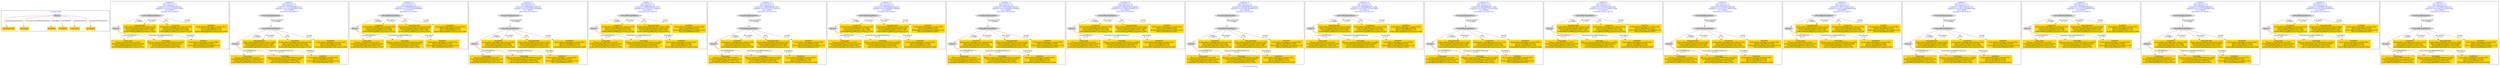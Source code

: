 digraph n0 {
fontcolor="blue"
remincross="true"
label="s11-s-19-artists.json"
subgraph cluster_0 {
label="1-correct model"
n2[style="filled",color="white",fillcolor="lightgray",label="Person1"];
n3[shape="plaintext",style="filled",fillcolor="gold",label="long_biography"];
n4[shape="plaintext",style="filled",fillcolor="gold",label="nationality"];
n5[shape="plaintext",style="filled",fillcolor="gold",label="birthDate"];
n6[shape="plaintext",style="filled",fillcolor="gold",label="deathDate"];
n7[shape="plaintext",style="filled",fillcolor="gold",label="artist_name"];
n8[shape="plaintext",style="filled",fillcolor="gold",label="occupation"];
}
subgraph cluster_1 {
label="candidate 0\nlink coherence:1.0\nnode coherence:1.0\nconfidence:0.5127543030870323\nmapping score:0.6153625454734551\ncost:6.99975\n-precision:0.43-recall:0.5"
n10[style="filled",color="white",fillcolor="lightgray",label="CulturalHeritageObject1"];
n11[style="filled",color="white",fillcolor="lightgray",label="Person1"];
n12[shape="plaintext",style="filled",fillcolor="gold",label="artist_name\n[Person,nameOfThePerson,0.661]\n[CulturalHeritageObject,description,0.185]\n[CulturalHeritageObject,title,0.103]\n[CulturalHeritageObject,provenance,0.051]"];
n13[shape="plaintext",style="filled",fillcolor="gold",label="nationality\n[Person,countryAssociatedWithThePerson,0.893]\n[CulturalHeritageObject,description,0.055]\n[CulturalHeritageObject,title,0.034]\n[Person,biographicalInformation,0.018]"];
n14[shape="plaintext",style="filled",fillcolor="gold",label="long_biography\n[CulturalHeritageObject,description,0.525]\n[Person,biographicalInformation,0.208]\n[CulturalHeritageObject,title,0.198]\n[CulturalHeritageObject,provenance,0.07]"];
n15[shape="plaintext",style="filled",fillcolor="gold",label="occupation\n[CulturalHeritageObject,description,0.433]\n[Person,nameOfThePerson,0.256]\n[CulturalHeritageObject,title,0.188]\n[CulturalHeritageObject,provenance,0.122]"];
n16[shape="plaintext",style="filled",fillcolor="gold",label="birthDate\n[CulturalHeritageObject,created,0.595]\n[Person,dateOfBirth,0.242]\n[CulturalHeritageObject,description,0.112]\n[Person,dateOfDeath,0.051]"];
n17[shape="plaintext",style="filled",fillcolor="gold",label="deathDate\n[CulturalHeritageObject,created,0.567]\n[Person,dateOfBirth,0.214]\n[Person,dateOfDeath,0.175]\n[CulturalHeritageObject,description,0.044]"];
}
subgraph cluster_2 {
label="candidate 1\nlink coherence:1.0\nnode coherence:1.0\nconfidence:0.5127543030870323\nmapping score:0.6153625454734551\ncost:7.99956\n-precision:0.38-recall:0.5"
n19[style="filled",color="white",fillcolor="lightgray",label="CulturalHeritageObject1"];
n20[style="filled",color="white",fillcolor="lightgray",label="Person1"];
n21[style="filled",color="white",fillcolor="lightgray",label="EuropeanaAggregation1"];
n22[shape="plaintext",style="filled",fillcolor="gold",label="artist_name\n[Person,nameOfThePerson,0.661]\n[CulturalHeritageObject,description,0.185]\n[CulturalHeritageObject,title,0.103]\n[CulturalHeritageObject,provenance,0.051]"];
n23[shape="plaintext",style="filled",fillcolor="gold",label="nationality\n[Person,countryAssociatedWithThePerson,0.893]\n[CulturalHeritageObject,description,0.055]\n[CulturalHeritageObject,title,0.034]\n[Person,biographicalInformation,0.018]"];
n24[shape="plaintext",style="filled",fillcolor="gold",label="long_biography\n[CulturalHeritageObject,description,0.525]\n[Person,biographicalInformation,0.208]\n[CulturalHeritageObject,title,0.198]\n[CulturalHeritageObject,provenance,0.07]"];
n25[shape="plaintext",style="filled",fillcolor="gold",label="occupation\n[CulturalHeritageObject,description,0.433]\n[Person,nameOfThePerson,0.256]\n[CulturalHeritageObject,title,0.188]\n[CulturalHeritageObject,provenance,0.122]"];
n26[shape="plaintext",style="filled",fillcolor="gold",label="birthDate\n[CulturalHeritageObject,created,0.595]\n[Person,dateOfBirth,0.242]\n[CulturalHeritageObject,description,0.112]\n[Person,dateOfDeath,0.051]"];
n27[shape="plaintext",style="filled",fillcolor="gold",label="deathDate\n[CulturalHeritageObject,created,0.567]\n[Person,dateOfBirth,0.214]\n[Person,dateOfDeath,0.175]\n[CulturalHeritageObject,description,0.044]"];
}
subgraph cluster_3 {
label="candidate 10\nlink coherence:1.0\nnode coherence:1.0\nconfidence:0.49904546551849555\nmapping score:0.6107929329506095\ncost:6.99975\n-precision:0.43-recall:0.5"
n29[style="filled",color="white",fillcolor="lightgray",label="CulturalHeritageObject1"];
n30[style="filled",color="white",fillcolor="lightgray",label="Person1"];
n31[shape="plaintext",style="filled",fillcolor="gold",label="artist_name\n[Person,nameOfThePerson,0.661]\n[CulturalHeritageObject,description,0.185]\n[CulturalHeritageObject,title,0.103]\n[CulturalHeritageObject,provenance,0.051]"];
n32[shape="plaintext",style="filled",fillcolor="gold",label="nationality\n[Person,countryAssociatedWithThePerson,0.893]\n[CulturalHeritageObject,description,0.055]\n[CulturalHeritageObject,title,0.034]\n[Person,biographicalInformation,0.018]"];
n33[shape="plaintext",style="filled",fillcolor="gold",label="occupation\n[CulturalHeritageObject,description,0.433]\n[Person,nameOfThePerson,0.256]\n[CulturalHeritageObject,title,0.188]\n[CulturalHeritageObject,provenance,0.122]"];
n34[shape="plaintext",style="filled",fillcolor="gold",label="long_biography\n[CulturalHeritageObject,description,0.525]\n[Person,biographicalInformation,0.208]\n[CulturalHeritageObject,title,0.198]\n[CulturalHeritageObject,provenance,0.07]"];
n35[shape="plaintext",style="filled",fillcolor="gold",label="birthDate\n[CulturalHeritageObject,created,0.595]\n[Person,dateOfBirth,0.242]\n[CulturalHeritageObject,description,0.112]\n[Person,dateOfDeath,0.051]"];
n36[shape="plaintext",style="filled",fillcolor="gold",label="deathDate\n[CulturalHeritageObject,created,0.567]\n[Person,dateOfBirth,0.214]\n[Person,dateOfDeath,0.175]\n[CulturalHeritageObject,description,0.044]"];
}
subgraph cluster_4 {
label="candidate 11\nlink coherence:1.0\nnode coherence:1.0\nconfidence:0.49904546551849555\nmapping score:0.6107929329506095\ncost:7.99956\n-precision:0.38-recall:0.5"
n38[style="filled",color="white",fillcolor="lightgray",label="CulturalHeritageObject1"];
n39[style="filled",color="white",fillcolor="lightgray",label="Person1"];
n40[style="filled",color="white",fillcolor="lightgray",label="EuropeanaAggregation1"];
n41[shape="plaintext",style="filled",fillcolor="gold",label="artist_name\n[Person,nameOfThePerson,0.661]\n[CulturalHeritageObject,description,0.185]\n[CulturalHeritageObject,title,0.103]\n[CulturalHeritageObject,provenance,0.051]"];
n42[shape="plaintext",style="filled",fillcolor="gold",label="nationality\n[Person,countryAssociatedWithThePerson,0.893]\n[CulturalHeritageObject,description,0.055]\n[CulturalHeritageObject,title,0.034]\n[Person,biographicalInformation,0.018]"];
n43[shape="plaintext",style="filled",fillcolor="gold",label="occupation\n[CulturalHeritageObject,description,0.433]\n[Person,nameOfThePerson,0.256]\n[CulturalHeritageObject,title,0.188]\n[CulturalHeritageObject,provenance,0.122]"];
n44[shape="plaintext",style="filled",fillcolor="gold",label="long_biography\n[CulturalHeritageObject,description,0.525]\n[Person,biographicalInformation,0.208]\n[CulturalHeritageObject,title,0.198]\n[CulturalHeritageObject,provenance,0.07]"];
n45[shape="plaintext",style="filled",fillcolor="gold",label="birthDate\n[CulturalHeritageObject,created,0.595]\n[Person,dateOfBirth,0.242]\n[CulturalHeritageObject,description,0.112]\n[Person,dateOfDeath,0.051]"];
n46[shape="plaintext",style="filled",fillcolor="gold",label="deathDate\n[CulturalHeritageObject,created,0.567]\n[Person,dateOfBirth,0.214]\n[Person,dateOfDeath,0.175]\n[CulturalHeritageObject,description,0.044]"];
}
subgraph cluster_5 {
label="candidate 12\nlink coherence:1.0\nnode coherence:1.0\nconfidence:0.49890939439179177\nmapping score:0.610747575908375\ncost:6.99975\n-precision:0.29-recall:0.33"
n48[style="filled",color="white",fillcolor="lightgray",label="CulturalHeritageObject1"];
n49[style="filled",color="white",fillcolor="lightgray",label="Person1"];
n50[shape="plaintext",style="filled",fillcolor="gold",label="artist_name\n[Person,nameOfThePerson,0.661]\n[CulturalHeritageObject,description,0.185]\n[CulturalHeritageObject,title,0.103]\n[CulturalHeritageObject,provenance,0.051]"];
n51[shape="plaintext",style="filled",fillcolor="gold",label="nationality\n[Person,countryAssociatedWithThePerson,0.893]\n[CulturalHeritageObject,description,0.055]\n[CulturalHeritageObject,title,0.034]\n[Person,biographicalInformation,0.018]"];
n52[shape="plaintext",style="filled",fillcolor="gold",label="occupation\n[CulturalHeritageObject,description,0.433]\n[Person,nameOfThePerson,0.256]\n[CulturalHeritageObject,title,0.188]\n[CulturalHeritageObject,provenance,0.122]"];
n53[shape="plaintext",style="filled",fillcolor="gold",label="deathDate\n[CulturalHeritageObject,created,0.567]\n[Person,dateOfBirth,0.214]\n[Person,dateOfDeath,0.175]\n[CulturalHeritageObject,description,0.044]"];
n54[shape="plaintext",style="filled",fillcolor="gold",label="long_biography\n[CulturalHeritageObject,description,0.525]\n[Person,biographicalInformation,0.208]\n[CulturalHeritageObject,title,0.198]\n[CulturalHeritageObject,provenance,0.07]"];
n55[shape="plaintext",style="filled",fillcolor="gold",label="birthDate\n[CulturalHeritageObject,created,0.595]\n[Person,dateOfBirth,0.242]\n[CulturalHeritageObject,description,0.112]\n[Person,dateOfDeath,0.051]"];
}
subgraph cluster_6 {
label="candidate 13\nlink coherence:1.0\nnode coherence:1.0\nconfidence:0.49890939439179177\nmapping score:0.610747575908375\ncost:7.99956\n-precision:0.25-recall:0.33"
n57[style="filled",color="white",fillcolor="lightgray",label="CulturalHeritageObject1"];
n58[style="filled",color="white",fillcolor="lightgray",label="Person1"];
n59[style="filled",color="white",fillcolor="lightgray",label="EuropeanaAggregation1"];
n60[shape="plaintext",style="filled",fillcolor="gold",label="artist_name\n[Person,nameOfThePerson,0.661]\n[CulturalHeritageObject,description,0.185]\n[CulturalHeritageObject,title,0.103]\n[CulturalHeritageObject,provenance,0.051]"];
n61[shape="plaintext",style="filled",fillcolor="gold",label="nationality\n[Person,countryAssociatedWithThePerson,0.893]\n[CulturalHeritageObject,description,0.055]\n[CulturalHeritageObject,title,0.034]\n[Person,biographicalInformation,0.018]"];
n62[shape="plaintext",style="filled",fillcolor="gold",label="occupation\n[CulturalHeritageObject,description,0.433]\n[Person,nameOfThePerson,0.256]\n[CulturalHeritageObject,title,0.188]\n[CulturalHeritageObject,provenance,0.122]"];
n63[shape="plaintext",style="filled",fillcolor="gold",label="deathDate\n[CulturalHeritageObject,created,0.567]\n[Person,dateOfBirth,0.214]\n[Person,dateOfDeath,0.175]\n[CulturalHeritageObject,description,0.044]"];
n64[shape="plaintext",style="filled",fillcolor="gold",label="long_biography\n[CulturalHeritageObject,description,0.525]\n[Person,biographicalInformation,0.208]\n[CulturalHeritageObject,title,0.198]\n[CulturalHeritageObject,provenance,0.07]"];
n65[shape="plaintext",style="filled",fillcolor="gold",label="birthDate\n[CulturalHeritageObject,created,0.595]\n[Person,dateOfBirth,0.242]\n[CulturalHeritageObject,description,0.112]\n[Person,dateOfDeath,0.051]"];
}
subgraph cluster_7 {
label="candidate 14\nlink coherence:1.0\nnode coherence:1.0\nconfidence:0.49505392051563474\nmapping score:0.609462417949656\ncost:6.99975\n-precision:0.43-recall:0.5"
n67[style="filled",color="white",fillcolor="lightgray",label="CulturalHeritageObject1"];
n68[style="filled",color="white",fillcolor="lightgray",label="Person1"];
n69[shape="plaintext",style="filled",fillcolor="gold",label="occupation\n[CulturalHeritageObject,description,0.433]\n[Person,nameOfThePerson,0.256]\n[CulturalHeritageObject,title,0.188]\n[CulturalHeritageObject,provenance,0.122]"];
n70[shape="plaintext",style="filled",fillcolor="gold",label="artist_name\n[Person,nameOfThePerson,0.661]\n[CulturalHeritageObject,description,0.185]\n[CulturalHeritageObject,title,0.103]\n[CulturalHeritageObject,provenance,0.051]"];
n71[shape="plaintext",style="filled",fillcolor="gold",label="nationality\n[Person,countryAssociatedWithThePerson,0.893]\n[CulturalHeritageObject,description,0.055]\n[CulturalHeritageObject,title,0.034]\n[Person,biographicalInformation,0.018]"];
n72[shape="plaintext",style="filled",fillcolor="gold",label="long_biography\n[CulturalHeritageObject,description,0.525]\n[Person,biographicalInformation,0.208]\n[CulturalHeritageObject,title,0.198]\n[CulturalHeritageObject,provenance,0.07]"];
n73[shape="plaintext",style="filled",fillcolor="gold",label="deathDate\n[CulturalHeritageObject,created,0.567]\n[Person,dateOfBirth,0.214]\n[Person,dateOfDeath,0.175]\n[CulturalHeritageObject,description,0.044]"];
n74[shape="plaintext",style="filled",fillcolor="gold",label="birthDate\n[CulturalHeritageObject,created,0.595]\n[Person,dateOfBirth,0.242]\n[CulturalHeritageObject,description,0.112]\n[Person,dateOfDeath,0.051]"];
}
subgraph cluster_8 {
label="candidate 15\nlink coherence:1.0\nnode coherence:1.0\nconfidence:0.49505392051563474\nmapping score:0.609462417949656\ncost:7.99956\n-precision:0.38-recall:0.5"
n76[style="filled",color="white",fillcolor="lightgray",label="CulturalHeritageObject1"];
n77[style="filled",color="white",fillcolor="lightgray",label="Person1"];
n78[style="filled",color="white",fillcolor="lightgray",label="EuropeanaAggregation1"];
n79[shape="plaintext",style="filled",fillcolor="gold",label="occupation\n[CulturalHeritageObject,description,0.433]\n[Person,nameOfThePerson,0.256]\n[CulturalHeritageObject,title,0.188]\n[CulturalHeritageObject,provenance,0.122]"];
n80[shape="plaintext",style="filled",fillcolor="gold",label="artist_name\n[Person,nameOfThePerson,0.661]\n[CulturalHeritageObject,description,0.185]\n[CulturalHeritageObject,title,0.103]\n[CulturalHeritageObject,provenance,0.051]"];
n81[shape="plaintext",style="filled",fillcolor="gold",label="nationality\n[Person,countryAssociatedWithThePerson,0.893]\n[CulturalHeritageObject,description,0.055]\n[CulturalHeritageObject,title,0.034]\n[Person,biographicalInformation,0.018]"];
n82[shape="plaintext",style="filled",fillcolor="gold",label="long_biography\n[CulturalHeritageObject,description,0.525]\n[Person,biographicalInformation,0.208]\n[CulturalHeritageObject,title,0.198]\n[CulturalHeritageObject,provenance,0.07]"];
n83[shape="plaintext",style="filled",fillcolor="gold",label="deathDate\n[CulturalHeritageObject,created,0.567]\n[Person,dateOfBirth,0.214]\n[Person,dateOfDeath,0.175]\n[CulturalHeritageObject,description,0.044]"];
n84[shape="plaintext",style="filled",fillcolor="gold",label="birthDate\n[CulturalHeritageObject,created,0.595]\n[Person,dateOfBirth,0.242]\n[CulturalHeritageObject,description,0.112]\n[Person,dateOfDeath,0.051]"];
}
subgraph cluster_9 {
label="candidate 16\nlink coherence:1.0\nnode coherence:1.0\nconfidence:0.49240279155320504\nmapping score:0.6085787082955127\ncost:6.99975\n-precision:0.43-recall:0.5"
n86[style="filled",color="white",fillcolor="lightgray",label="CulturalHeritageObject1"];
n87[style="filled",color="white",fillcolor="lightgray",label="Person1"];
n88[shape="plaintext",style="filled",fillcolor="gold",label="artist_name\n[Person,nameOfThePerson,0.661]\n[CulturalHeritageObject,description,0.185]\n[CulturalHeritageObject,title,0.103]\n[CulturalHeritageObject,provenance,0.051]"];
n89[shape="plaintext",style="filled",fillcolor="gold",label="nationality\n[Person,countryAssociatedWithThePerson,0.893]\n[CulturalHeritageObject,description,0.055]\n[CulturalHeritageObject,title,0.034]\n[Person,biographicalInformation,0.018]"];
n90[shape="plaintext",style="filled",fillcolor="gold",label="occupation\n[CulturalHeritageObject,description,0.433]\n[Person,nameOfThePerson,0.256]\n[CulturalHeritageObject,title,0.188]\n[CulturalHeritageObject,provenance,0.122]"];
n91[shape="plaintext",style="filled",fillcolor="gold",label="long_biography\n[CulturalHeritageObject,description,0.525]\n[Person,biographicalInformation,0.208]\n[CulturalHeritageObject,title,0.198]\n[CulturalHeritageObject,provenance,0.07]"];
n92[shape="plaintext",style="filled",fillcolor="gold",label="deathDate\n[CulturalHeritageObject,created,0.567]\n[Person,dateOfBirth,0.214]\n[Person,dateOfDeath,0.175]\n[CulturalHeritageObject,description,0.044]"];
n93[shape="plaintext",style="filled",fillcolor="gold",label="birthDate\n[CulturalHeritageObject,created,0.595]\n[Person,dateOfBirth,0.242]\n[CulturalHeritageObject,description,0.112]\n[Person,dateOfDeath,0.051]"];
}
subgraph cluster_10 {
label="candidate 17\nlink coherence:1.0\nnode coherence:1.0\nconfidence:0.49240279155320504\nmapping score:0.6085787082955127\ncost:7.99956\n-precision:0.38-recall:0.5"
n95[style="filled",color="white",fillcolor="lightgray",label="CulturalHeritageObject1"];
n96[style="filled",color="white",fillcolor="lightgray",label="Person1"];
n97[style="filled",color="white",fillcolor="lightgray",label="EuropeanaAggregation1"];
n98[shape="plaintext",style="filled",fillcolor="gold",label="artist_name\n[Person,nameOfThePerson,0.661]\n[CulturalHeritageObject,description,0.185]\n[CulturalHeritageObject,title,0.103]\n[CulturalHeritageObject,provenance,0.051]"];
n99[shape="plaintext",style="filled",fillcolor="gold",label="nationality\n[Person,countryAssociatedWithThePerson,0.893]\n[CulturalHeritageObject,description,0.055]\n[CulturalHeritageObject,title,0.034]\n[Person,biographicalInformation,0.018]"];
n100[shape="plaintext",style="filled",fillcolor="gold",label="occupation\n[CulturalHeritageObject,description,0.433]\n[Person,nameOfThePerson,0.256]\n[CulturalHeritageObject,title,0.188]\n[CulturalHeritageObject,provenance,0.122]"];
n101[shape="plaintext",style="filled",fillcolor="gold",label="long_biography\n[CulturalHeritageObject,description,0.525]\n[Person,biographicalInformation,0.208]\n[CulturalHeritageObject,title,0.198]\n[CulturalHeritageObject,provenance,0.07]"];
n102[shape="plaintext",style="filled",fillcolor="gold",label="deathDate\n[CulturalHeritageObject,created,0.567]\n[Person,dateOfBirth,0.214]\n[Person,dateOfDeath,0.175]\n[CulturalHeritageObject,description,0.044]"];
n103[shape="plaintext",style="filled",fillcolor="gold",label="birthDate\n[CulturalHeritageObject,created,0.595]\n[Person,dateOfBirth,0.242]\n[CulturalHeritageObject,description,0.112]\n[Person,dateOfDeath,0.051]"];
}
subgraph cluster_11 {
label="candidate 18\nlink coherence:1.0\nnode coherence:1.0\nconfidence:0.48099849563711494\nmapping score:0.6047772763234828\ncost:6.99975\n-precision:0.29-recall:0.33"
n105[style="filled",color="white",fillcolor="lightgray",label="CulturalHeritageObject1"];
n106[style="filled",color="white",fillcolor="lightgray",label="Person1"];
n107[shape="plaintext",style="filled",fillcolor="gold",label="artist_name\n[Person,nameOfThePerson,0.661]\n[CulturalHeritageObject,description,0.185]\n[CulturalHeritageObject,title,0.103]\n[CulturalHeritageObject,provenance,0.051]"];
n108[shape="plaintext",style="filled",fillcolor="gold",label="nationality\n[Person,countryAssociatedWithThePerson,0.893]\n[CulturalHeritageObject,description,0.055]\n[CulturalHeritageObject,title,0.034]\n[Person,biographicalInformation,0.018]"];
n109[shape="plaintext",style="filled",fillcolor="gold",label="long_biography\n[CulturalHeritageObject,description,0.525]\n[Person,biographicalInformation,0.208]\n[CulturalHeritageObject,title,0.198]\n[CulturalHeritageObject,provenance,0.07]"];
n110[shape="plaintext",style="filled",fillcolor="gold",label="occupation\n[CulturalHeritageObject,description,0.433]\n[Person,nameOfThePerson,0.256]\n[CulturalHeritageObject,title,0.188]\n[CulturalHeritageObject,provenance,0.122]"];
n111[shape="plaintext",style="filled",fillcolor="gold",label="birthDate\n[CulturalHeritageObject,created,0.595]\n[Person,dateOfBirth,0.242]\n[CulturalHeritageObject,description,0.112]\n[Person,dateOfDeath,0.051]"];
n112[shape="plaintext",style="filled",fillcolor="gold",label="deathDate\n[CulturalHeritageObject,created,0.567]\n[Person,dateOfBirth,0.214]\n[Person,dateOfDeath,0.175]\n[CulturalHeritageObject,description,0.044]"];
}
subgraph cluster_12 {
label="candidate 19\nlink coherence:1.0\nnode coherence:1.0\nconfidence:0.48099849563711494\nmapping score:0.6047772763234828\ncost:7.99956\n-precision:0.25-recall:0.33"
n114[style="filled",color="white",fillcolor="lightgray",label="CulturalHeritageObject1"];
n115[style="filled",color="white",fillcolor="lightgray",label="Person1"];
n116[style="filled",color="white",fillcolor="lightgray",label="EuropeanaAggregation1"];
n117[shape="plaintext",style="filled",fillcolor="gold",label="artist_name\n[Person,nameOfThePerson,0.661]\n[CulturalHeritageObject,description,0.185]\n[CulturalHeritageObject,title,0.103]\n[CulturalHeritageObject,provenance,0.051]"];
n118[shape="plaintext",style="filled",fillcolor="gold",label="nationality\n[Person,countryAssociatedWithThePerson,0.893]\n[CulturalHeritageObject,description,0.055]\n[CulturalHeritageObject,title,0.034]\n[Person,biographicalInformation,0.018]"];
n119[shape="plaintext",style="filled",fillcolor="gold",label="long_biography\n[CulturalHeritageObject,description,0.525]\n[Person,biographicalInformation,0.208]\n[CulturalHeritageObject,title,0.198]\n[CulturalHeritageObject,provenance,0.07]"];
n120[shape="plaintext",style="filled",fillcolor="gold",label="occupation\n[CulturalHeritageObject,description,0.433]\n[Person,nameOfThePerson,0.256]\n[CulturalHeritageObject,title,0.188]\n[CulturalHeritageObject,provenance,0.122]"];
n121[shape="plaintext",style="filled",fillcolor="gold",label="birthDate\n[CulturalHeritageObject,created,0.595]\n[Person,dateOfBirth,0.242]\n[CulturalHeritageObject,description,0.112]\n[Person,dateOfDeath,0.051]"];
n122[shape="plaintext",style="filled",fillcolor="gold",label="deathDate\n[CulturalHeritageObject,created,0.567]\n[Person,dateOfBirth,0.214]\n[Person,dateOfDeath,0.175]\n[CulturalHeritageObject,description,0.044]"];
}
subgraph cluster_13 {
label="candidate 2\nlink coherence:1.0\nnode coherence:1.0\nconfidence:0.5126182319603284\nmapping score:0.6153171884312206\ncost:6.99975\n-precision:0.29-recall:0.33"
n124[style="filled",color="white",fillcolor="lightgray",label="CulturalHeritageObject1"];
n125[style="filled",color="white",fillcolor="lightgray",label="Person1"];
n126[shape="plaintext",style="filled",fillcolor="gold",label="artist_name\n[Person,nameOfThePerson,0.661]\n[CulturalHeritageObject,description,0.185]\n[CulturalHeritageObject,title,0.103]\n[CulturalHeritageObject,provenance,0.051]"];
n127[shape="plaintext",style="filled",fillcolor="gold",label="nationality\n[Person,countryAssociatedWithThePerson,0.893]\n[CulturalHeritageObject,description,0.055]\n[CulturalHeritageObject,title,0.034]\n[Person,biographicalInformation,0.018]"];
n128[shape="plaintext",style="filled",fillcolor="gold",label="long_biography\n[CulturalHeritageObject,description,0.525]\n[Person,biographicalInformation,0.208]\n[CulturalHeritageObject,title,0.198]\n[CulturalHeritageObject,provenance,0.07]"];
n129[shape="plaintext",style="filled",fillcolor="gold",label="occupation\n[CulturalHeritageObject,description,0.433]\n[Person,nameOfThePerson,0.256]\n[CulturalHeritageObject,title,0.188]\n[CulturalHeritageObject,provenance,0.122]"];
n130[shape="plaintext",style="filled",fillcolor="gold",label="deathDate\n[CulturalHeritageObject,created,0.567]\n[Person,dateOfBirth,0.214]\n[Person,dateOfDeath,0.175]\n[CulturalHeritageObject,description,0.044]"];
n131[shape="plaintext",style="filled",fillcolor="gold",label="birthDate\n[CulturalHeritageObject,created,0.595]\n[Person,dateOfBirth,0.242]\n[CulturalHeritageObject,description,0.112]\n[Person,dateOfDeath,0.051]"];
}
subgraph cluster_14 {
label="candidate 3\nlink coherence:1.0\nnode coherence:1.0\nconfidence:0.5126182319603284\nmapping score:0.6153171884312206\ncost:7.99956\n-precision:0.25-recall:0.33"
n133[style="filled",color="white",fillcolor="lightgray",label="CulturalHeritageObject1"];
n134[style="filled",color="white",fillcolor="lightgray",label="Person1"];
n135[style="filled",color="white",fillcolor="lightgray",label="EuropeanaAggregation1"];
n136[shape="plaintext",style="filled",fillcolor="gold",label="artist_name\n[Person,nameOfThePerson,0.661]\n[CulturalHeritageObject,description,0.185]\n[CulturalHeritageObject,title,0.103]\n[CulturalHeritageObject,provenance,0.051]"];
n137[shape="plaintext",style="filled",fillcolor="gold",label="nationality\n[Person,countryAssociatedWithThePerson,0.893]\n[CulturalHeritageObject,description,0.055]\n[CulturalHeritageObject,title,0.034]\n[Person,biographicalInformation,0.018]"];
n138[shape="plaintext",style="filled",fillcolor="gold",label="long_biography\n[CulturalHeritageObject,description,0.525]\n[Person,biographicalInformation,0.208]\n[CulturalHeritageObject,title,0.198]\n[CulturalHeritageObject,provenance,0.07]"];
n139[shape="plaintext",style="filled",fillcolor="gold",label="occupation\n[CulturalHeritageObject,description,0.433]\n[Person,nameOfThePerson,0.256]\n[CulturalHeritageObject,title,0.188]\n[CulturalHeritageObject,provenance,0.122]"];
n140[shape="plaintext",style="filled",fillcolor="gold",label="deathDate\n[CulturalHeritageObject,created,0.567]\n[Person,dateOfBirth,0.214]\n[Person,dateOfDeath,0.175]\n[CulturalHeritageObject,description,0.044]"];
n141[shape="plaintext",style="filled",fillcolor="gold",label="birthDate\n[CulturalHeritageObject,created,0.595]\n[Person,dateOfBirth,0.242]\n[CulturalHeritageObject,description,0.112]\n[Person,dateOfDeath,0.051]"];
}
subgraph cluster_15 {
label="candidate 4\nlink coherence:1.0\nnode coherence:1.0\nconfidence:0.5061116291217417\nmapping score:0.6131483208183582\ncost:6.99975\n-precision:0.43-recall:0.5"
n143[style="filled",color="white",fillcolor="lightgray",label="CulturalHeritageObject1"];
n144[style="filled",color="white",fillcolor="lightgray",label="Person1"];
n145[shape="plaintext",style="filled",fillcolor="gold",label="artist_name\n[Person,nameOfThePerson,0.661]\n[CulturalHeritageObject,description,0.185]\n[CulturalHeritageObject,title,0.103]\n[CulturalHeritageObject,provenance,0.051]"];
n146[shape="plaintext",style="filled",fillcolor="gold",label="nationality\n[Person,countryAssociatedWithThePerson,0.893]\n[CulturalHeritageObject,description,0.055]\n[CulturalHeritageObject,title,0.034]\n[Person,biographicalInformation,0.018]"];
n147[shape="plaintext",style="filled",fillcolor="gold",label="long_biography\n[CulturalHeritageObject,description,0.525]\n[Person,biographicalInformation,0.208]\n[CulturalHeritageObject,title,0.198]\n[CulturalHeritageObject,provenance,0.07]"];
n148[shape="plaintext",style="filled",fillcolor="gold",label="occupation\n[CulturalHeritageObject,description,0.433]\n[Person,nameOfThePerson,0.256]\n[CulturalHeritageObject,title,0.188]\n[CulturalHeritageObject,provenance,0.122]"];
n149[shape="plaintext",style="filled",fillcolor="gold",label="deathDate\n[CulturalHeritageObject,created,0.567]\n[Person,dateOfBirth,0.214]\n[Person,dateOfDeath,0.175]\n[CulturalHeritageObject,description,0.044]"];
n150[shape="plaintext",style="filled",fillcolor="gold",label="birthDate\n[CulturalHeritageObject,created,0.595]\n[Person,dateOfBirth,0.242]\n[CulturalHeritageObject,description,0.112]\n[Person,dateOfDeath,0.051]"];
}
subgraph cluster_16 {
label="candidate 5\nlink coherence:1.0\nnode coherence:1.0\nconfidence:0.5061116291217417\nmapping score:0.6131483208183582\ncost:7.99956\n-precision:0.38-recall:0.5"
n152[style="filled",color="white",fillcolor="lightgray",label="CulturalHeritageObject1"];
n153[style="filled",color="white",fillcolor="lightgray",label="Person1"];
n154[style="filled",color="white",fillcolor="lightgray",label="EuropeanaAggregation1"];
n155[shape="plaintext",style="filled",fillcolor="gold",label="artist_name\n[Person,nameOfThePerson,0.661]\n[CulturalHeritageObject,description,0.185]\n[CulturalHeritageObject,title,0.103]\n[CulturalHeritageObject,provenance,0.051]"];
n156[shape="plaintext",style="filled",fillcolor="gold",label="nationality\n[Person,countryAssociatedWithThePerson,0.893]\n[CulturalHeritageObject,description,0.055]\n[CulturalHeritageObject,title,0.034]\n[Person,biographicalInformation,0.018]"];
n157[shape="plaintext",style="filled",fillcolor="gold",label="long_biography\n[CulturalHeritageObject,description,0.525]\n[Person,biographicalInformation,0.208]\n[CulturalHeritageObject,title,0.198]\n[CulturalHeritageObject,provenance,0.07]"];
n158[shape="plaintext",style="filled",fillcolor="gold",label="occupation\n[CulturalHeritageObject,description,0.433]\n[Person,nameOfThePerson,0.256]\n[CulturalHeritageObject,title,0.188]\n[CulturalHeritageObject,provenance,0.122]"];
n159[shape="plaintext",style="filled",fillcolor="gold",label="deathDate\n[CulturalHeritageObject,created,0.567]\n[Person,dateOfBirth,0.214]\n[Person,dateOfDeath,0.175]\n[CulturalHeritageObject,description,0.044]"];
n160[shape="plaintext",style="filled",fillcolor="gold",label="birthDate\n[CulturalHeritageObject,created,0.595]\n[Person,dateOfBirth,0.242]\n[CulturalHeritageObject,description,0.112]\n[Person,dateOfDeath,0.051]"];
}
subgraph cluster_17 {
label="candidate 6\nlink coherence:1.0\nnode coherence:1.0\nconfidence:0.5016965944809253\nmapping score:0.6116766426047529\ncost:6.99975\n-precision:0.43-recall:0.5"
n162[style="filled",color="white",fillcolor="lightgray",label="CulturalHeritageObject1"];
n163[style="filled",color="white",fillcolor="lightgray",label="Person1"];
n164[shape="plaintext",style="filled",fillcolor="gold",label="occupation\n[CulturalHeritageObject,description,0.433]\n[Person,nameOfThePerson,0.256]\n[CulturalHeritageObject,title,0.188]\n[CulturalHeritageObject,provenance,0.122]"];
n165[shape="plaintext",style="filled",fillcolor="gold",label="artist_name\n[Person,nameOfThePerson,0.661]\n[CulturalHeritageObject,description,0.185]\n[CulturalHeritageObject,title,0.103]\n[CulturalHeritageObject,provenance,0.051]"];
n166[shape="plaintext",style="filled",fillcolor="gold",label="nationality\n[Person,countryAssociatedWithThePerson,0.893]\n[CulturalHeritageObject,description,0.055]\n[CulturalHeritageObject,title,0.034]\n[Person,biographicalInformation,0.018]"];
n167[shape="plaintext",style="filled",fillcolor="gold",label="long_biography\n[CulturalHeritageObject,description,0.525]\n[Person,biographicalInformation,0.208]\n[CulturalHeritageObject,title,0.198]\n[CulturalHeritageObject,provenance,0.07]"];
n168[shape="plaintext",style="filled",fillcolor="gold",label="birthDate\n[CulturalHeritageObject,created,0.595]\n[Person,dateOfBirth,0.242]\n[CulturalHeritageObject,description,0.112]\n[Person,dateOfDeath,0.051]"];
n169[shape="plaintext",style="filled",fillcolor="gold",label="deathDate\n[CulturalHeritageObject,created,0.567]\n[Person,dateOfBirth,0.214]\n[Person,dateOfDeath,0.175]\n[CulturalHeritageObject,description,0.044]"];
}
subgraph cluster_18 {
label="candidate 7\nlink coherence:1.0\nnode coherence:1.0\nconfidence:0.5016965944809253\nmapping score:0.6116766426047529\ncost:7.99956\n-precision:0.38-recall:0.5"
n171[style="filled",color="white",fillcolor="lightgray",label="CulturalHeritageObject1"];
n172[style="filled",color="white",fillcolor="lightgray",label="Person1"];
n173[style="filled",color="white",fillcolor="lightgray",label="EuropeanaAggregation1"];
n174[shape="plaintext",style="filled",fillcolor="gold",label="occupation\n[CulturalHeritageObject,description,0.433]\n[Person,nameOfThePerson,0.256]\n[CulturalHeritageObject,title,0.188]\n[CulturalHeritageObject,provenance,0.122]"];
n175[shape="plaintext",style="filled",fillcolor="gold",label="artist_name\n[Person,nameOfThePerson,0.661]\n[CulturalHeritageObject,description,0.185]\n[CulturalHeritageObject,title,0.103]\n[CulturalHeritageObject,provenance,0.051]"];
n176[shape="plaintext",style="filled",fillcolor="gold",label="nationality\n[Person,countryAssociatedWithThePerson,0.893]\n[CulturalHeritageObject,description,0.055]\n[CulturalHeritageObject,title,0.034]\n[Person,biographicalInformation,0.018]"];
n177[shape="plaintext",style="filled",fillcolor="gold",label="long_biography\n[CulturalHeritageObject,description,0.525]\n[Person,biographicalInformation,0.208]\n[CulturalHeritageObject,title,0.198]\n[CulturalHeritageObject,provenance,0.07]"];
n178[shape="plaintext",style="filled",fillcolor="gold",label="birthDate\n[CulturalHeritageObject,created,0.595]\n[Person,dateOfBirth,0.242]\n[CulturalHeritageObject,description,0.112]\n[Person,dateOfDeath,0.051]"];
n179[shape="plaintext",style="filled",fillcolor="gold",label="deathDate\n[CulturalHeritageObject,created,0.567]\n[Person,dateOfBirth,0.214]\n[Person,dateOfDeath,0.175]\n[CulturalHeritageObject,description,0.044]"];
}
subgraph cluster_19 {
label="candidate 8\nlink coherence:1.0\nnode coherence:1.0\nconfidence:0.5015605233542214\nmapping score:0.6116312855625182\ncost:6.99975\n-precision:0.29-recall:0.33"
n181[style="filled",color="white",fillcolor="lightgray",label="CulturalHeritageObject1"];
n182[style="filled",color="white",fillcolor="lightgray",label="Person1"];
n183[shape="plaintext",style="filled",fillcolor="gold",label="occupation\n[CulturalHeritageObject,description,0.433]\n[Person,nameOfThePerson,0.256]\n[CulturalHeritageObject,title,0.188]\n[CulturalHeritageObject,provenance,0.122]"];
n184[shape="plaintext",style="filled",fillcolor="gold",label="artist_name\n[Person,nameOfThePerson,0.661]\n[CulturalHeritageObject,description,0.185]\n[CulturalHeritageObject,title,0.103]\n[CulturalHeritageObject,provenance,0.051]"];
n185[shape="plaintext",style="filled",fillcolor="gold",label="nationality\n[Person,countryAssociatedWithThePerson,0.893]\n[CulturalHeritageObject,description,0.055]\n[CulturalHeritageObject,title,0.034]\n[Person,biographicalInformation,0.018]"];
n186[shape="plaintext",style="filled",fillcolor="gold",label="long_biography\n[CulturalHeritageObject,description,0.525]\n[Person,biographicalInformation,0.208]\n[CulturalHeritageObject,title,0.198]\n[CulturalHeritageObject,provenance,0.07]"];
n187[shape="plaintext",style="filled",fillcolor="gold",label="deathDate\n[CulturalHeritageObject,created,0.567]\n[Person,dateOfBirth,0.214]\n[Person,dateOfDeath,0.175]\n[CulturalHeritageObject,description,0.044]"];
n188[shape="plaintext",style="filled",fillcolor="gold",label="birthDate\n[CulturalHeritageObject,created,0.595]\n[Person,dateOfBirth,0.242]\n[CulturalHeritageObject,description,0.112]\n[Person,dateOfDeath,0.051]"];
}
subgraph cluster_20 {
label="candidate 9\nlink coherence:1.0\nnode coherence:1.0\nconfidence:0.5015605233542214\nmapping score:0.6116312855625182\ncost:7.99956\n-precision:0.25-recall:0.33"
n190[style="filled",color="white",fillcolor="lightgray",label="CulturalHeritageObject1"];
n191[style="filled",color="white",fillcolor="lightgray",label="Person1"];
n192[style="filled",color="white",fillcolor="lightgray",label="EuropeanaAggregation1"];
n193[shape="plaintext",style="filled",fillcolor="gold",label="occupation\n[CulturalHeritageObject,description,0.433]\n[Person,nameOfThePerson,0.256]\n[CulturalHeritageObject,title,0.188]\n[CulturalHeritageObject,provenance,0.122]"];
n194[shape="plaintext",style="filled",fillcolor="gold",label="artist_name\n[Person,nameOfThePerson,0.661]\n[CulturalHeritageObject,description,0.185]\n[CulturalHeritageObject,title,0.103]\n[CulturalHeritageObject,provenance,0.051]"];
n195[shape="plaintext",style="filled",fillcolor="gold",label="nationality\n[Person,countryAssociatedWithThePerson,0.893]\n[CulturalHeritageObject,description,0.055]\n[CulturalHeritageObject,title,0.034]\n[Person,biographicalInformation,0.018]"];
n196[shape="plaintext",style="filled",fillcolor="gold",label="long_biography\n[CulturalHeritageObject,description,0.525]\n[Person,biographicalInformation,0.208]\n[CulturalHeritageObject,title,0.198]\n[CulturalHeritageObject,provenance,0.07]"];
n197[shape="plaintext",style="filled",fillcolor="gold",label="deathDate\n[CulturalHeritageObject,created,0.567]\n[Person,dateOfBirth,0.214]\n[Person,dateOfDeath,0.175]\n[CulturalHeritageObject,description,0.044]"];
n198[shape="plaintext",style="filled",fillcolor="gold",label="birthDate\n[CulturalHeritageObject,created,0.595]\n[Person,dateOfBirth,0.242]\n[CulturalHeritageObject,description,0.112]\n[Person,dateOfDeath,0.051]"];
}
n2 -> n3[color="brown",fontcolor="black",label="biographicalInformation"]
n2 -> n4[color="brown",fontcolor="black",label="countryAssociatedWithThePerson"]
n2 -> n5[color="brown",fontcolor="black",label="dateOfBirth"]
n2 -> n6[color="brown",fontcolor="black",label="dateOfDeath"]
n2 -> n7[color="brown",fontcolor="black",label="nameOfThePerson"]
n2 -> n8[color="brown",fontcolor="black",label="professionOrOccupation"]
n10 -> n11[color="brown",fontcolor="black",label="creator\nw=0.99975"]
n11 -> n12[color="brown",fontcolor="black",label="nameOfThePerson\nw=1.0"]
n11 -> n13[color="brown",fontcolor="black",label="countryAssociatedWithThePerson\nw=1.0"]
n10 -> n14[color="brown",fontcolor="black",label="description\nw=1.0"]
n10 -> n15[color="brown",fontcolor="black",label="title\nw=1.0"]
n11 -> n16[color="brown",fontcolor="black",label="dateOfBirth\nw=1.0"]
n10 -> n17[color="brown",fontcolor="black",label="created\nw=1.0"]
n19 -> n20[color="brown",fontcolor="black",label="creator\nw=0.99975"]
n21 -> n19[color="brown",fontcolor="black",label="aggregatedCHO\nw=0.99981"]
n20 -> n22[color="brown",fontcolor="black",label="nameOfThePerson\nw=1.0"]
n20 -> n23[color="brown",fontcolor="black",label="countryAssociatedWithThePerson\nw=1.0"]
n19 -> n24[color="brown",fontcolor="black",label="description\nw=1.0"]
n19 -> n25[color="brown",fontcolor="black",label="title\nw=1.0"]
n20 -> n26[color="brown",fontcolor="black",label="dateOfBirth\nw=1.0"]
n19 -> n27[color="brown",fontcolor="black",label="created\nw=1.0"]
n29 -> n30[color="brown",fontcolor="black",label="creator\nw=0.99975"]
n30 -> n31[color="brown",fontcolor="black",label="nameOfThePerson\nw=1.0"]
n30 -> n32[color="brown",fontcolor="black",label="countryAssociatedWithThePerson\nw=1.0"]
n29 -> n33[color="brown",fontcolor="black",label="description\nw=1.0"]
n29 -> n34[color="brown",fontcolor="black",label="title\nw=1.0"]
n30 -> n35[color="brown",fontcolor="black",label="dateOfBirth\nw=1.0"]
n29 -> n36[color="brown",fontcolor="black",label="created\nw=1.0"]
n38 -> n39[color="brown",fontcolor="black",label="creator\nw=0.99975"]
n40 -> n38[color="brown",fontcolor="black",label="aggregatedCHO\nw=0.99981"]
n39 -> n41[color="brown",fontcolor="black",label="nameOfThePerson\nw=1.0"]
n39 -> n42[color="brown",fontcolor="black",label="countryAssociatedWithThePerson\nw=1.0"]
n38 -> n43[color="brown",fontcolor="black",label="description\nw=1.0"]
n38 -> n44[color="brown",fontcolor="black",label="title\nw=1.0"]
n39 -> n45[color="brown",fontcolor="black",label="dateOfBirth\nw=1.0"]
n38 -> n46[color="brown",fontcolor="black",label="created\nw=1.0"]
n48 -> n49[color="brown",fontcolor="black",label="creator\nw=0.99975"]
n49 -> n50[color="brown",fontcolor="black",label="nameOfThePerson\nw=1.0"]
n49 -> n51[color="brown",fontcolor="black",label="countryAssociatedWithThePerson\nw=1.0"]
n48 -> n52[color="brown",fontcolor="black",label="description\nw=1.0"]
n49 -> n53[color="brown",fontcolor="black",label="dateOfBirth\nw=1.0"]
n48 -> n54[color="brown",fontcolor="black",label="title\nw=1.0"]
n48 -> n55[color="brown",fontcolor="black",label="created\nw=1.0"]
n57 -> n58[color="brown",fontcolor="black",label="creator\nw=0.99975"]
n59 -> n57[color="brown",fontcolor="black",label="aggregatedCHO\nw=0.99981"]
n58 -> n60[color="brown",fontcolor="black",label="nameOfThePerson\nw=1.0"]
n58 -> n61[color="brown",fontcolor="black",label="countryAssociatedWithThePerson\nw=1.0"]
n57 -> n62[color="brown",fontcolor="black",label="description\nw=1.0"]
n58 -> n63[color="brown",fontcolor="black",label="dateOfBirth\nw=1.0"]
n57 -> n64[color="brown",fontcolor="black",label="title\nw=1.0"]
n57 -> n65[color="brown",fontcolor="black",label="created\nw=1.0"]
n67 -> n68[color="brown",fontcolor="black",label="creator\nw=0.99975"]
n67 -> n69[color="brown",fontcolor="black",label="provenance\nw=1.0"]
n68 -> n70[color="brown",fontcolor="black",label="nameOfThePerson\nw=1.0"]
n68 -> n71[color="brown",fontcolor="black",label="countryAssociatedWithThePerson\nw=1.0"]
n67 -> n72[color="brown",fontcolor="black",label="description\nw=1.0"]
n68 -> n73[color="brown",fontcolor="black",label="dateOfDeath\nw=1.0"]
n67 -> n74[color="brown",fontcolor="black",label="created\nw=1.0"]
n76 -> n77[color="brown",fontcolor="black",label="creator\nw=0.99975"]
n78 -> n76[color="brown",fontcolor="black",label="aggregatedCHO\nw=0.99981"]
n76 -> n79[color="brown",fontcolor="black",label="provenance\nw=1.0"]
n77 -> n80[color="brown",fontcolor="black",label="nameOfThePerson\nw=1.0"]
n77 -> n81[color="brown",fontcolor="black",label="countryAssociatedWithThePerson\nw=1.0"]
n76 -> n82[color="brown",fontcolor="black",label="description\nw=1.0"]
n77 -> n83[color="brown",fontcolor="black",label="dateOfDeath\nw=1.0"]
n76 -> n84[color="brown",fontcolor="black",label="created\nw=1.0"]
n86 -> n87[color="brown",fontcolor="black",label="creator\nw=0.99975"]
n87 -> n88[color="brown",fontcolor="black",label="nameOfThePerson\nw=1.0"]
n87 -> n89[color="brown",fontcolor="black",label="countryAssociatedWithThePerson\nw=1.0"]
n86 -> n90[color="brown",fontcolor="black",label="description\nw=1.0"]
n86 -> n91[color="brown",fontcolor="black",label="title\nw=1.0"]
n87 -> n92[color="brown",fontcolor="black",label="dateOfDeath\nw=1.0"]
n86 -> n93[color="brown",fontcolor="black",label="created\nw=1.0"]
n95 -> n96[color="brown",fontcolor="black",label="creator\nw=0.99975"]
n97 -> n95[color="brown",fontcolor="black",label="aggregatedCHO\nw=0.99981"]
n96 -> n98[color="brown",fontcolor="black",label="nameOfThePerson\nw=1.0"]
n96 -> n99[color="brown",fontcolor="black",label="countryAssociatedWithThePerson\nw=1.0"]
n95 -> n100[color="brown",fontcolor="black",label="description\nw=1.0"]
n95 -> n101[color="brown",fontcolor="black",label="title\nw=1.0"]
n96 -> n102[color="brown",fontcolor="black",label="dateOfDeath\nw=1.0"]
n95 -> n103[color="brown",fontcolor="black",label="created\nw=1.0"]
n105 -> n106[color="brown",fontcolor="black",label="creator\nw=0.99975"]
n106 -> n107[color="brown",fontcolor="black",label="nameOfThePerson\nw=1.0"]
n106 -> n108[color="brown",fontcolor="black",label="countryAssociatedWithThePerson\nw=1.0"]
n105 -> n109[color="brown",fontcolor="black",label="description\nw=1.0"]
n105 -> n110[color="brown",fontcolor="black",label="title\nw=1.0"]
n106 -> n111[color="brown",fontcolor="black",label="dateOfDeath\nw=1.0"]
n105 -> n112[color="brown",fontcolor="black",label="created\nw=1.0"]
n114 -> n115[color="brown",fontcolor="black",label="creator\nw=0.99975"]
n116 -> n114[color="brown",fontcolor="black",label="aggregatedCHO\nw=0.99981"]
n115 -> n117[color="brown",fontcolor="black",label="nameOfThePerson\nw=1.0"]
n115 -> n118[color="brown",fontcolor="black",label="countryAssociatedWithThePerson\nw=1.0"]
n114 -> n119[color="brown",fontcolor="black",label="description\nw=1.0"]
n114 -> n120[color="brown",fontcolor="black",label="title\nw=1.0"]
n115 -> n121[color="brown",fontcolor="black",label="dateOfDeath\nw=1.0"]
n114 -> n122[color="brown",fontcolor="black",label="created\nw=1.0"]
n124 -> n125[color="brown",fontcolor="black",label="creator\nw=0.99975"]
n125 -> n126[color="brown",fontcolor="black",label="nameOfThePerson\nw=1.0"]
n125 -> n127[color="brown",fontcolor="black",label="countryAssociatedWithThePerson\nw=1.0"]
n124 -> n128[color="brown",fontcolor="black",label="description\nw=1.0"]
n124 -> n129[color="brown",fontcolor="black",label="title\nw=1.0"]
n125 -> n130[color="brown",fontcolor="black",label="dateOfBirth\nw=1.0"]
n124 -> n131[color="brown",fontcolor="black",label="created\nw=1.0"]
n133 -> n134[color="brown",fontcolor="black",label="creator\nw=0.99975"]
n135 -> n133[color="brown",fontcolor="black",label="aggregatedCHO\nw=0.99981"]
n134 -> n136[color="brown",fontcolor="black",label="nameOfThePerson\nw=1.0"]
n134 -> n137[color="brown",fontcolor="black",label="countryAssociatedWithThePerson\nw=1.0"]
n133 -> n138[color="brown",fontcolor="black",label="description\nw=1.0"]
n133 -> n139[color="brown",fontcolor="black",label="title\nw=1.0"]
n134 -> n140[color="brown",fontcolor="black",label="dateOfBirth\nw=1.0"]
n133 -> n141[color="brown",fontcolor="black",label="created\nw=1.0"]
n143 -> n144[color="brown",fontcolor="black",label="creator\nw=0.99975"]
n144 -> n145[color="brown",fontcolor="black",label="nameOfThePerson\nw=1.0"]
n144 -> n146[color="brown",fontcolor="black",label="countryAssociatedWithThePerson\nw=1.0"]
n143 -> n147[color="brown",fontcolor="black",label="description\nw=1.0"]
n143 -> n148[color="brown",fontcolor="black",label="title\nw=1.0"]
n144 -> n149[color="brown",fontcolor="black",label="dateOfDeath\nw=1.0"]
n143 -> n150[color="brown",fontcolor="black",label="created\nw=1.0"]
n152 -> n153[color="brown",fontcolor="black",label="creator\nw=0.99975"]
n154 -> n152[color="brown",fontcolor="black",label="aggregatedCHO\nw=0.99981"]
n153 -> n155[color="brown",fontcolor="black",label="nameOfThePerson\nw=1.0"]
n153 -> n156[color="brown",fontcolor="black",label="countryAssociatedWithThePerson\nw=1.0"]
n152 -> n157[color="brown",fontcolor="black",label="description\nw=1.0"]
n152 -> n158[color="brown",fontcolor="black",label="title\nw=1.0"]
n153 -> n159[color="brown",fontcolor="black",label="dateOfDeath\nw=1.0"]
n152 -> n160[color="brown",fontcolor="black",label="created\nw=1.0"]
n162 -> n163[color="brown",fontcolor="black",label="creator\nw=0.99975"]
n162 -> n164[color="brown",fontcolor="black",label="provenance\nw=1.0"]
n163 -> n165[color="brown",fontcolor="black",label="nameOfThePerson\nw=1.0"]
n163 -> n166[color="brown",fontcolor="black",label="countryAssociatedWithThePerson\nw=1.0"]
n162 -> n167[color="brown",fontcolor="black",label="description\nw=1.0"]
n163 -> n168[color="brown",fontcolor="black",label="dateOfBirth\nw=1.0"]
n162 -> n169[color="brown",fontcolor="black",label="created\nw=1.0"]
n171 -> n172[color="brown",fontcolor="black",label="creator\nw=0.99975"]
n173 -> n171[color="brown",fontcolor="black",label="aggregatedCHO\nw=0.99981"]
n171 -> n174[color="brown",fontcolor="black",label="provenance\nw=1.0"]
n172 -> n175[color="brown",fontcolor="black",label="nameOfThePerson\nw=1.0"]
n172 -> n176[color="brown",fontcolor="black",label="countryAssociatedWithThePerson\nw=1.0"]
n171 -> n177[color="brown",fontcolor="black",label="description\nw=1.0"]
n172 -> n178[color="brown",fontcolor="black",label="dateOfBirth\nw=1.0"]
n171 -> n179[color="brown",fontcolor="black",label="created\nw=1.0"]
n181 -> n182[color="brown",fontcolor="black",label="creator\nw=0.99975"]
n181 -> n183[color="brown",fontcolor="black",label="provenance\nw=1.0"]
n182 -> n184[color="brown",fontcolor="black",label="nameOfThePerson\nw=1.0"]
n182 -> n185[color="brown",fontcolor="black",label="countryAssociatedWithThePerson\nw=1.0"]
n181 -> n186[color="brown",fontcolor="black",label="description\nw=1.0"]
n182 -> n187[color="brown",fontcolor="black",label="dateOfBirth\nw=1.0"]
n181 -> n188[color="brown",fontcolor="black",label="created\nw=1.0"]
n190 -> n191[color="brown",fontcolor="black",label="creator\nw=0.99975"]
n192 -> n190[color="brown",fontcolor="black",label="aggregatedCHO\nw=0.99981"]
n190 -> n193[color="brown",fontcolor="black",label="provenance\nw=1.0"]
n191 -> n194[color="brown",fontcolor="black",label="nameOfThePerson\nw=1.0"]
n191 -> n195[color="brown",fontcolor="black",label="countryAssociatedWithThePerson\nw=1.0"]
n190 -> n196[color="brown",fontcolor="black",label="description\nw=1.0"]
n191 -> n197[color="brown",fontcolor="black",label="dateOfBirth\nw=1.0"]
n190 -> n198[color="brown",fontcolor="black",label="created\nw=1.0"]
}
